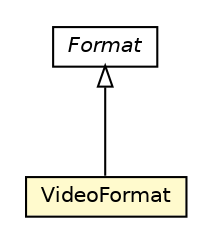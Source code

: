 #!/usr/local/bin/dot
#
# Class diagram 
# Generated by UMLGraph version R5_6-24-gf6e263 (http://www.umlgraph.org/)
#

digraph G {
	edge [fontname="Helvetica",fontsize=10,labelfontname="Helvetica",labelfontsize=10];
	node [fontname="Helvetica",fontsize=10,shape=plaintext];
	nodesep=0.25;
	ranksep=0.5;
	// org.universAAL.ontology.av.streaming.VideoFormat
	c399085 [label=<<table title="org.universAAL.ontology.av.streaming.VideoFormat" border="0" cellborder="1" cellspacing="0" cellpadding="2" port="p" bgcolor="lemonChiffon" href="./VideoFormat.html">
		<tr><td><table border="0" cellspacing="0" cellpadding="1">
<tr><td align="center" balign="center"> VideoFormat </td></tr>
		</table></td></tr>
		</table>>, URL="./VideoFormat.html", fontname="Helvetica", fontcolor="black", fontsize=10.0];
	// org.universAAL.ontology.av.streaming.Format
	c399087 [label=<<table title="org.universAAL.ontology.av.streaming.Format" border="0" cellborder="1" cellspacing="0" cellpadding="2" port="p" href="./Format.html">
		<tr><td><table border="0" cellspacing="0" cellpadding="1">
<tr><td align="center" balign="center"><font face="Helvetica-Oblique"> Format </font></td></tr>
		</table></td></tr>
		</table>>, URL="./Format.html", fontname="Helvetica", fontcolor="black", fontsize=10.0];
	//org.universAAL.ontology.av.streaming.VideoFormat extends org.universAAL.ontology.av.streaming.Format
	c399087:p -> c399085:p [dir=back,arrowtail=empty];
}

